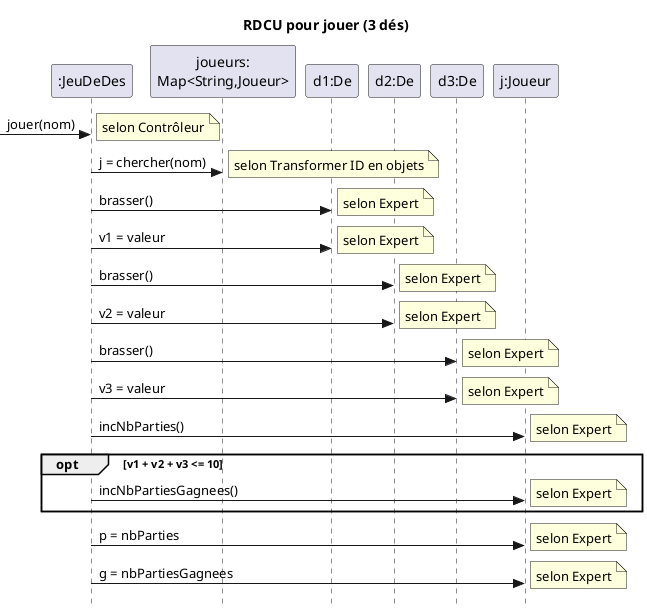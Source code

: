 @startuml
skinparam style strictuml
skinparam defaultfontname Verdana
title RDCU pour jouer (3 dés)

participant ":JeuDeDes" as c
participant "joueurs:\nMap<String,Joueur>" as jm
participant "d1:De" as d1
participant "d2:De" as d2
participant "d3:De" as d3
participant "j:Joueur" as j

->c : jouer(nom)
note right : selon Contrôleur
c->jm : j = chercher(nom)
note right : selon Transformer ID en objets

c->d1 : brasser()
note right : selon Expert
c->d1 : v1 = valeur
note right : selon Expert

c->d2 : brasser()
note right : selon Expert
c->d2 : v2 = valeur
note right : selon Expert

c->d3 : brasser()
note right : selon Expert
c->d3 : v3 = valeur
note right : selon Expert

c->j : incNbParties()
note right : selon Expert

opt v1 + v2 + v3 <= 10
  c->j : incNbPartiesGagnees()
  note right : selon Expert
end opt

c->j : p = nbParties
note right : selon Expert
c->j : g = nbPartiesGagnees
note right : selon Expert
@enduml
